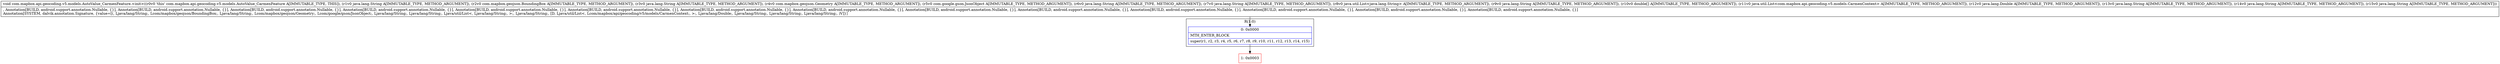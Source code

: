 digraph "CFG forcom.mapbox.api.geocoding.v5.models.AutoValue_CarmenFeature.\<init\>(Ljava\/lang\/String;Lcom\/mapbox\/geojson\/BoundingBox;Ljava\/lang\/String;Lcom\/mapbox\/geojson\/Geometry;Lcom\/google\/gson\/JsonObject;Ljava\/lang\/String;Ljava\/lang\/String;Ljava\/util\/List;Ljava\/lang\/String;[DLjava\/util\/List;Ljava\/lang\/Double;Ljava\/lang\/String;Ljava\/lang\/String;Ljava\/lang\/String;)V" {
subgraph cluster_Region_1158912212 {
label = "R(1:0)";
node [shape=record,color=blue];
Node_0 [shape=record,label="{0\:\ 0x0000|MTH_ENTER_BLOCK\l|super(r1, r2, r3, r4, r5, r6, r7, r8, r9, r10, r11, r12, r13, r14, r15)\l}"];
}
Node_1 [shape=record,color=red,label="{1\:\ 0x0003}"];
MethodNode[shape=record,label="{void com.mapbox.api.geocoding.v5.models.AutoValue_CarmenFeature.\<init\>((r0v0 'this' com.mapbox.api.geocoding.v5.models.AutoValue_CarmenFeature A[IMMUTABLE_TYPE, THIS]), (r1v0 java.lang.String A[IMMUTABLE_TYPE, METHOD_ARGUMENT]), (r2v0 com.mapbox.geojson.BoundingBox A[IMMUTABLE_TYPE, METHOD_ARGUMENT]), (r3v0 java.lang.String A[IMMUTABLE_TYPE, METHOD_ARGUMENT]), (r4v0 com.mapbox.geojson.Geometry A[IMMUTABLE_TYPE, METHOD_ARGUMENT]), (r5v0 com.google.gson.JsonObject A[IMMUTABLE_TYPE, METHOD_ARGUMENT]), (r6v0 java.lang.String A[IMMUTABLE_TYPE, METHOD_ARGUMENT]), (r7v0 java.lang.String A[IMMUTABLE_TYPE, METHOD_ARGUMENT]), (r8v0 java.util.List\<java.lang.String\> A[IMMUTABLE_TYPE, METHOD_ARGUMENT]), (r9v0 java.lang.String A[IMMUTABLE_TYPE, METHOD_ARGUMENT]), (r10v0 double[] A[IMMUTABLE_TYPE, METHOD_ARGUMENT]), (r11v0 java.util.List\<com.mapbox.api.geocoding.v5.models.CarmenContext\> A[IMMUTABLE_TYPE, METHOD_ARGUMENT]), (r12v0 java.lang.Double A[IMMUTABLE_TYPE, METHOD_ARGUMENT]), (r13v0 java.lang.String A[IMMUTABLE_TYPE, METHOD_ARGUMENT]), (r14v0 java.lang.String A[IMMUTABLE_TYPE, METHOD_ARGUMENT]), (r15v0 java.lang.String A[IMMUTABLE_TYPE, METHOD_ARGUMENT]))  | , Annotation[BUILD, android.support.annotation.Nullable, \{\}], Annotation[BUILD, android.support.annotation.Nullable, \{\}], Annotation[BUILD, android.support.annotation.Nullable, \{\}], Annotation[BUILD, android.support.annotation.Nullable, \{\}], Annotation[BUILD, android.support.annotation.Nullable, \{\}], Annotation[BUILD, android.support.annotation.Nullable, \{\}], Annotation[BUILD, android.support.annotation.Nullable, \{\}], Annotation[BUILD, android.support.annotation.Nullable, \{\}], Annotation[BUILD, android.support.annotation.Nullable, \{\}], Annotation[BUILD, android.support.annotation.Nullable, \{\}], Annotation[BUILD, android.support.annotation.Nullable, \{\}], Annotation[BUILD, android.support.annotation.Nullable, \{\}], Annotation[BUILD, android.support.annotation.Nullable, \{\}], Annotation[BUILD, android.support.annotation.Nullable, \{\}]\lAnnotation[SYSTEM, dalvik.annotation.Signature, \{value=[(, Ljava\/lang\/String;, Lcom\/mapbox\/geojson\/BoundingBox;, Ljava\/lang\/String;, Lcom\/mapbox\/geojson\/Geometry;, Lcom\/google\/gson\/JsonObject;, Ljava\/lang\/String;, Ljava\/lang\/String;, Ljava\/util\/List\<, Ljava\/lang\/String;, \>;, Ljava\/lang\/String;, [D, Ljava\/util\/List\<, Lcom\/mapbox\/api\/geocoding\/v5\/models\/CarmenContext;, \>;, Ljava\/lang\/Double;, Ljava\/lang\/String;, Ljava\/lang\/String;, Ljava\/lang\/String;, )V]\}]\l}"];
MethodNode -> Node_0;
Node_0 -> Node_1;
}

